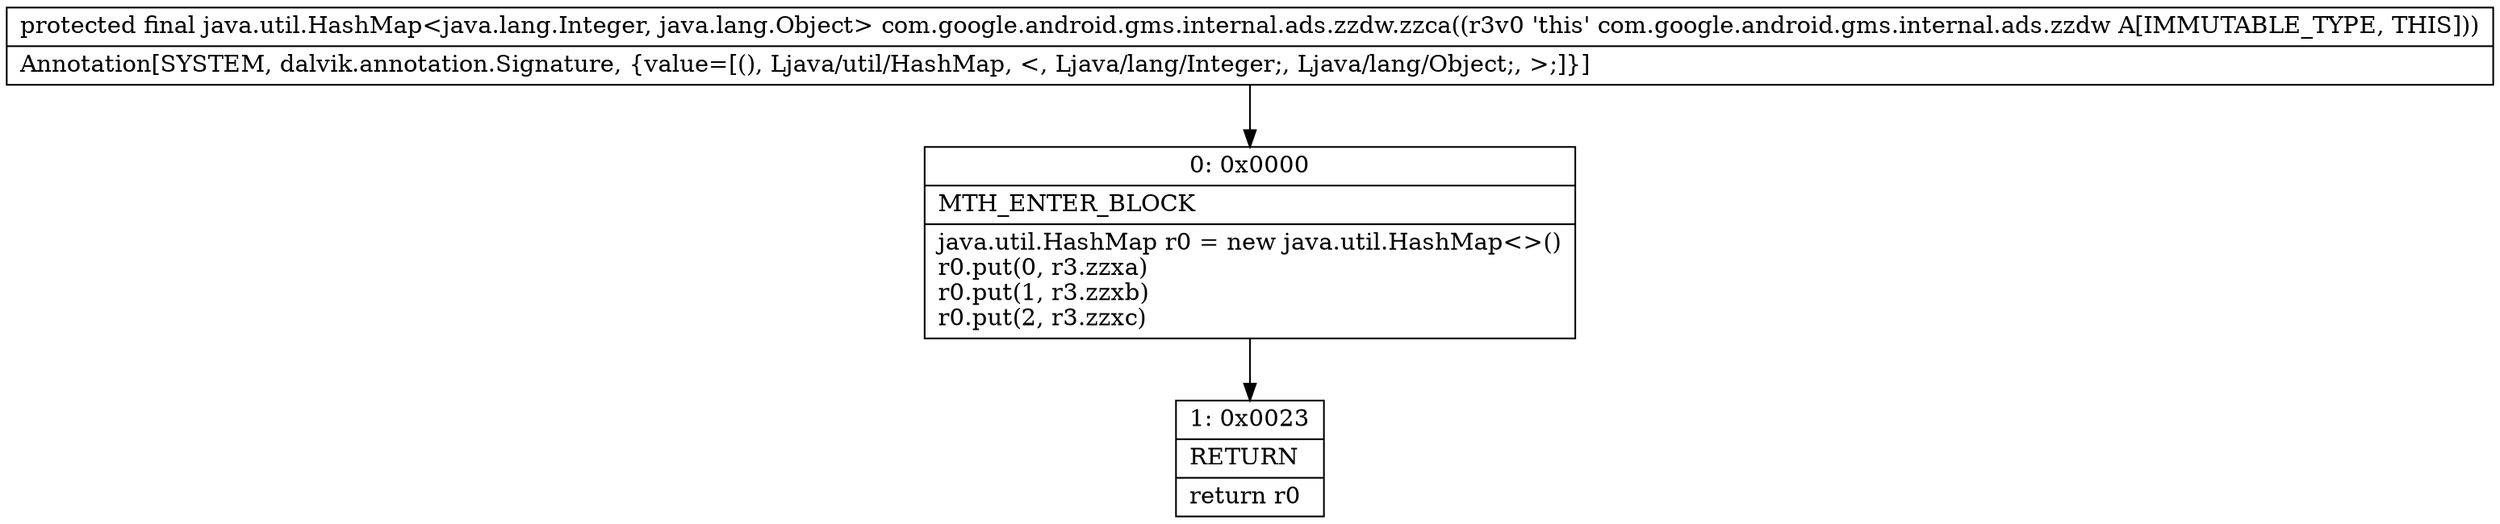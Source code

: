digraph "CFG forcom.google.android.gms.internal.ads.zzdw.zzca()Ljava\/util\/HashMap;" {
Node_0 [shape=record,label="{0\:\ 0x0000|MTH_ENTER_BLOCK\l|java.util.HashMap r0 = new java.util.HashMap\<\>()\lr0.put(0, r3.zzxa)\lr0.put(1, r3.zzxb)\lr0.put(2, r3.zzxc)\l}"];
Node_1 [shape=record,label="{1\:\ 0x0023|RETURN\l|return r0\l}"];
MethodNode[shape=record,label="{protected final java.util.HashMap\<java.lang.Integer, java.lang.Object\> com.google.android.gms.internal.ads.zzdw.zzca((r3v0 'this' com.google.android.gms.internal.ads.zzdw A[IMMUTABLE_TYPE, THIS]))  | Annotation[SYSTEM, dalvik.annotation.Signature, \{value=[(), Ljava\/util\/HashMap, \<, Ljava\/lang\/Integer;, Ljava\/lang\/Object;, \>;]\}]\l}"];
MethodNode -> Node_0;
Node_0 -> Node_1;
}

